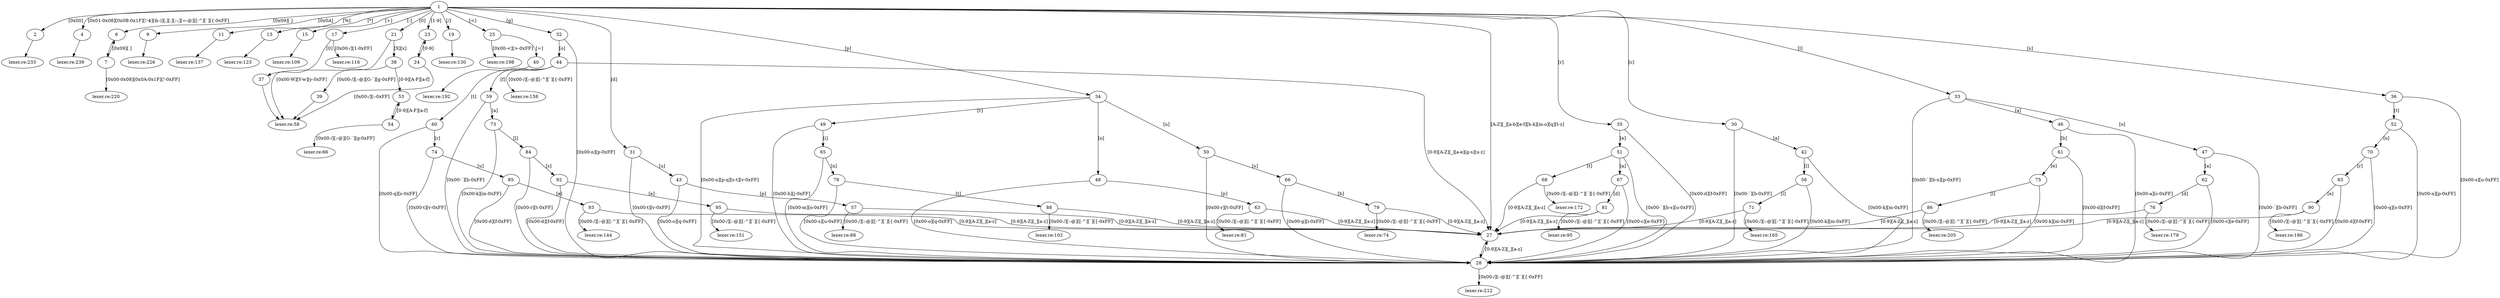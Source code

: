 /* Generated by re2c 0.16 on Thu Oct 11 01:51:09 2018 */

digraph re2c {

1 -> 2 [label="[0x00]"]
1 -> 4 [label="[0x01-0x08][0x0B-0x1F][!-$][&-)][,][.][:-;][=-@][[-^][`][{-0xFF]"]
1 -> 6 [label="[0x09][ ]"]
1 -> 9 [label="[0x0A]"]
1 -> 11 [label="[%]"]
1 -> 13 [label="[*]"]
1 -> 15 [label="[+]"]
1 -> 17 [label="[-]"]
1 -> 19 [label="[/]"]
1 -> 21 [label="[0]"]
1 -> 23 [label="[1-9]"]
1 -> 25 [label="[<]"]
1 -> 27 [label="[A-Z][_][a-b][e-f][h-k][m-o][q][t-z]"]
1 -> 30 [label="[c]"]
1 -> 31 [label="[d]"]
1 -> 32 [label="[g]"]
1 -> 33 [label="[l]"]
1 -> 34 [label="[p]"]
1 -> 35 [label="[r]"]
1 -> 36 [label="[s]"]
2 -> 3
3 [label="lexer.re:233"]
4 -> 5
5 [label="lexer.re:239"]
6 -> 7
7 -> 8 [label="[0x00-0x08][0x0A-0x1F][!-0xFF]"]
7 -> 6 [label="[0x09][ ]"]
8 [label="lexer.re:220"]
9 -> 10
10 [label="lexer.re:226"]
11 -> 12
12 [label="lexer.re:137"]
13 -> 14
14 [label="lexer.re:123"]
15 -> 16
16 [label="lexer.re:109"]
17 -> 18 [label="[0x00-/][1-0xFF]"]
17 -> 37 [label="[0]"]
18 [label="lexer.re:116"]
19 -> 20
20 [label="lexer.re:130"]
21 -> 22 [label="[0x00-W][Y-w][y-0xFF]"]
21 -> 38 [label="[X][x]"]
22 [label="lexer.re:58"]
23 -> 24
24 -> 22 [label="[0x00-/][:-0xFF]"]
24 -> 23 [label="[0-9]"]
25 -> 26 [label="[0x00-<][>-0xFF]"]
25 -> 40 [label="[=]"]
26 [label="lexer.re:198"]
27 -> 28
28 -> 29 [label="[0x00-/][:-@][[-^][`][{-0xFF]"]
28 -> 27 [label="[0-9][A-Z][_][a-z]"]
29 [label="lexer.re:212"]
30 -> 28 [label="[0x00-`][b-0xFF]"]
30 -> 42 [label="[a]"]
31 -> 28 [label="[0x00-t][v-0xFF]"]
31 -> 43 [label="[u]"]
32 -> 28 [label="[0x00-n][p-0xFF]"]
32 -> 44 [label="[o]"]
33 -> 28 [label="[0x00-`][b-n][p-0xFF]"]
33 -> 46 [label="[a]"]
33 -> 47 [label="[o]"]
34 -> 28 [label="[0x00-n][p-q][s-t][v-0xFF]"]
34 -> 48 [label="[o]"]
34 -> 49 [label="[r]"]
34 -> 50 [label="[u]"]
35 -> 28 [label="[0x00-d][f-0xFF]"]
35 -> 51 [label="[e]"]
36 -> 28 [label="[0x00-s][u-0xFF]"]
36 -> 52 [label="[t]"]
37 -> 22
38 -> 39 [label="[0x00-/][:-@][G-`][g-0xFF]"]
38 -> 53 [label="[0-9][A-F][a-f]"]
39 -> 22
40 -> 41
41 [label="lexer.re:192"]
42 -> 28 [label="[0x00-k][m-0xFF]"]
42 -> 56 [label="[l]"]
43 -> 28 [label="[0x00-o][q-0xFF]"]
43 -> 57 [label="[p]"]
44 -> 45 [label="[0x00-/][:-@][[-^][`][{-0xFF]"]
44 -> 27 [label="[0-9][A-Z][_][a-e][g-s][u-z]"]
44 -> 59 [label="[f]"]
44 -> 60 [label="[t]"]
45 [label="lexer.re:158"]
46 -> 28 [label="[0x00-a][c-0xFF]"]
46 -> 61 [label="[b]"]
47 -> 28 [label="[0x00-`][b-0xFF]"]
47 -> 62 [label="[a]"]
48 -> 28 [label="[0x00-o][q-0xFF]"]
48 -> 63 [label="[p]"]
49 -> 28 [label="[0x00-h][j-0xFF]"]
49 -> 65 [label="[i]"]
50 -> 28 [label="[0x00-r][t-0xFF]"]
50 -> 66 [label="[s]"]
51 -> 28 [label="[0x00-`][b-s][u-0xFF]"]
51 -> 67 [label="[a]"]
51 -> 68 [label="[t]"]
52 -> 28 [label="[0x00-n][p-0xFF]"]
52 -> 70 [label="[o]"]
53 -> 54
54 -> 55 [label="[0x00-/][:-@][G-`][g-0xFF]"]
54 -> 53 [label="[0-9][A-F][a-f]"]
55 [label="lexer.re:66"]
56 -> 28 [label="[0x00-k][m-0xFF]"]
56 -> 71 [label="[l]"]
57 -> 58 [label="[0x00-/][:-@][[-^][`][{-0xFF]"]
57 -> 27 [label="[0-9][A-Z][_][a-z]"]
58 [label="lexer.re:88"]
59 -> 28 [label="[0x00-`][b-0xFF]"]
59 -> 73 [label="[a]"]
60 -> 28 [label="[0x00-q][s-0xFF]"]
60 -> 74 [label="[r]"]
61 -> 28 [label="[0x00-d][f-0xFF]"]
61 -> 75 [label="[e]"]
62 -> 28 [label="[0x00-c][e-0xFF]"]
62 -> 76 [label="[d]"]
63 -> 64 [label="[0x00-/][:-@][[-^][`][{-0xFF]"]
63 -> 27 [label="[0-9][A-Z][_][a-z]"]
64 [label="lexer.re:81"]
65 -> 28 [label="[0x00-m][o-0xFF]"]
65 -> 78 [label="[n]"]
66 -> 28 [label="[0x00-g][i-0xFF]"]
66 -> 79 [label="[h]"]
67 -> 28 [label="[0x00-c][e-0xFF]"]
67 -> 81 [label="[d]"]
68 -> 69 [label="[0x00-/][:-@][[-^][`][{-0xFF]"]
68 -> 27 [label="[0-9][A-Z][_][a-z]"]
69 [label="lexer.re:172"]
70 -> 28 [label="[0x00-q][s-0xFF]"]
70 -> 83 [label="[r]"]
71 -> 72 [label="[0x00-/][:-@][[-^][`][{-0xFF]"]
71 -> 27 [label="[0-9][A-Z][_][a-z]"]
72 [label="lexer.re:165"]
73 -> 28 [label="[0x00-k][m-0xFF]"]
73 -> 84 [label="[l]"]
74 -> 28 [label="[0x00-t][v-0xFF]"]
74 -> 85 [label="[u]"]
75 -> 28 [label="[0x00-k][m-0xFF]"]
75 -> 86 [label="[l]"]
76 -> 77 [label="[0x00-/][:-@][[-^][`][{-0xFF]"]
76 -> 27 [label="[0-9][A-Z][_][a-z]"]
77 [label="lexer.re:179"]
78 -> 28 [label="[0x00-s][u-0xFF]"]
78 -> 88 [label="[t]"]
79 -> 80 [label="[0x00-/][:-@][[-^][`][{-0xFF]"]
79 -> 27 [label="[0-9][A-Z][_][a-z]"]
80 [label="lexer.re:74"]
81 -> 82 [label="[0x00-/][:-@][[-^][`][{-0xFF]"]
81 -> 27 [label="[0-9][A-Z][_][a-z]"]
82 [label="lexer.re:95"]
83 -> 28 [label="[0x00-d][f-0xFF]"]
83 -> 90 [label="[e]"]
84 -> 28 [label="[0x00-r][t-0xFF]"]
84 -> 92 [label="[s]"]
85 -> 28 [label="[0x00-d][f-0xFF]"]
85 -> 93 [label="[e]"]
86 -> 87 [label="[0x00-/][:-@][[-^][`][{-0xFF]"]
86 -> 27 [label="[0-9][A-Z][_][a-z]"]
87 [label="lexer.re:205"]
88 -> 89 [label="[0x00-/][:-@][[-^][`][{-0xFF]"]
88 -> 27 [label="[0-9][A-Z][_][a-z]"]
89 [label="lexer.re:102"]
90 -> 91 [label="[0x00-/][:-@][[-^][`][{-0xFF]"]
90 -> 27 [label="[0-9][A-Z][_][a-z]"]
91 [label="lexer.re:186"]
92 -> 28 [label="[0x00-d][f-0xFF]"]
92 -> 95 [label="[e]"]
93 -> 94 [label="[0x00-/][:-@][[-^][`][{-0xFF]"]
93 -> 27 [label="[0-9][A-Z][_][a-z]"]
94 [label="lexer.re:144"]
95 -> 96 [label="[0x00-/][:-@][[-^][`][{-0xFF]"]
95 -> 27 [label="[0-9][A-Z][_][a-z]"]
96 [label="lexer.re:151"]
}
